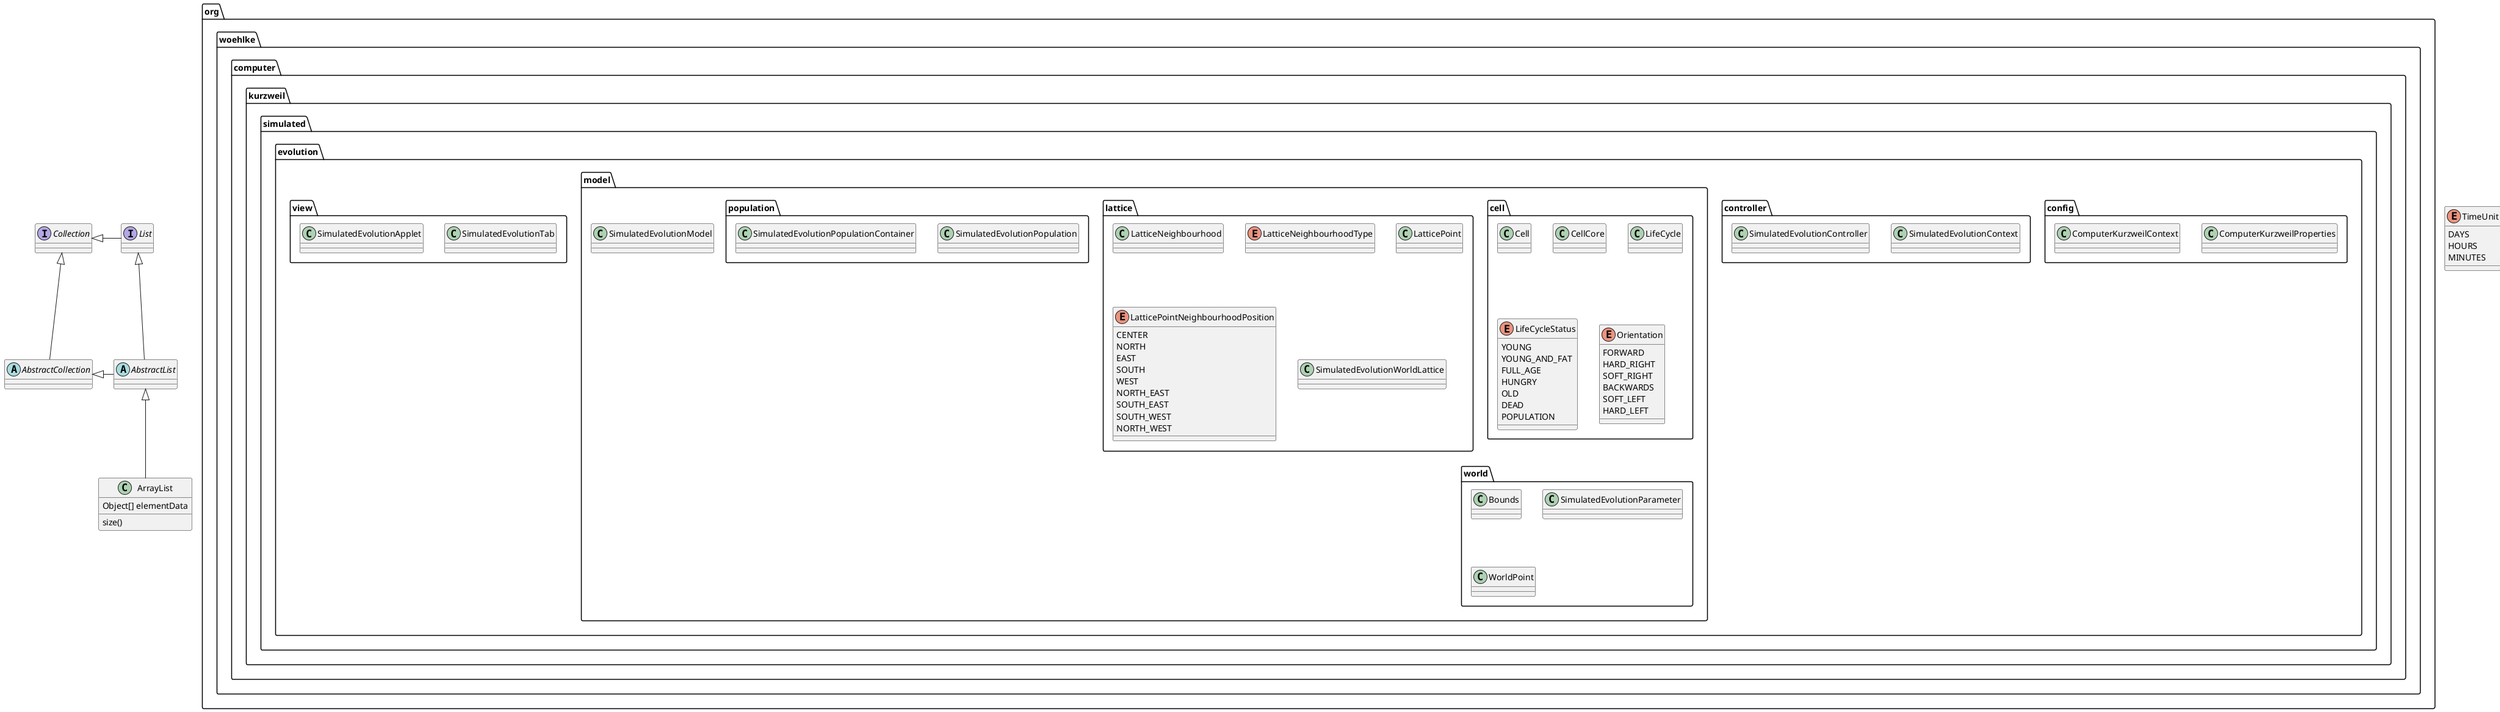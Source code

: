 @startuml
'https://plantuml.com/class-diagram

abstract class AbstractList
abstract AbstractCollection
interface List
interface Collection

List <|-- AbstractList
Collection <|-- AbstractCollection

Collection <|- List
AbstractCollection <|- AbstractList
AbstractList <|-- ArrayList

class ArrayList {
Object[] elementData
size()
}

enum TimeUnit {
DAYS
HOURS
MINUTES
}

package org.woehlke.computer.kurzweil.simulated.evolution.config {
    class ComputerKurzweilProperties {}
    class ComputerKurzweilContext {}
}

package org.woehlke.computer.kurzweil.simulated.evolution.controller {
    class SimulatedEvolutionContext {}
    class SimulatedEvolutionController {}
}

package org.woehlke.computer.kurzweil.simulated.evolution.model {
    package org.woehlke.computer.kurzweil.simulated.evolution.model.cell {
        class Cell {}
        class CellCore {}
        class LifeCycle {}
        enum LifeCycleStatus {
            YOUNG
            YOUNG_AND_FAT
            FULL_AGE
            HUNGRY
            OLD
            DEAD
            POPULATION
        }
        enum Orientation {
            FORWARD
            HARD_RIGHT
            SOFT_RIGHT
            BACKWARDS
            SOFT_LEFT
            HARD_LEFT
        }
    }
    package org.woehlke.computer.kurzweil.simulated.evolution.model.lattice{
        class LatticeNeighbourhood{}
        enum LatticeNeighbourhoodType{}
        class LatticePoint{}
        enum LatticePointNeighbourhoodPosition {
            CENTER
            NORTH
            EAST
            SOUTH
            WEST
            NORTH_EAST
            SOUTH_EAST
            SOUTH_WEST
            NORTH_WEST
        }
        class SimulatedEvolutionWorldLattice{}
    }
    package org.woehlke.computer.kurzweil.simulated.evolution.model.population{
        class SimulatedEvolutionPopulation{}
        class SimulatedEvolutionPopulationContainer{}
    }
    package org.woehlke.computer.kurzweil.simulated.evolution.model.world {
        class Bounds{}
        class SimulatedEvolutionParameter{}
        class WorldPoint{}
    }
    class SimulatedEvolutionModel {}
}

package org.woehlke.computer.kurzweil.simulated.evolution.view {
    class SimulatedEvolutionTab {}
    class SimulatedEvolutionApplet {}
}


@enduml
